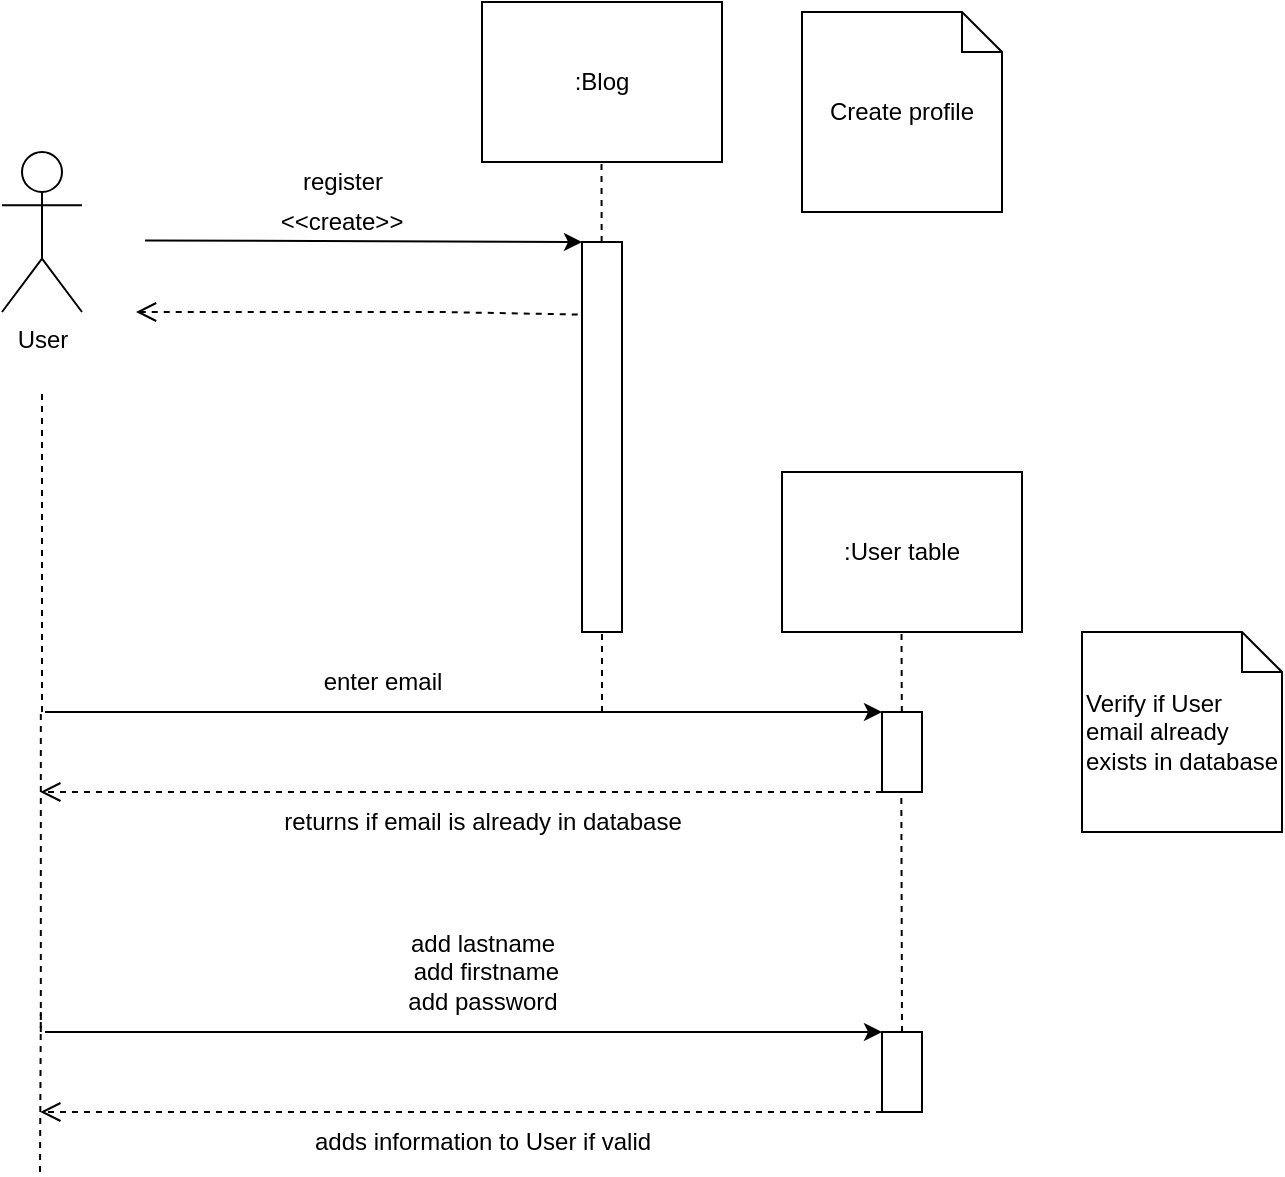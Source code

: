 <mxfile version="20.2.3" type="device"><diagram id="spdi2qjLgTtNmsL1iNhM" name="Page-1"><mxGraphModel dx="1146" dy="592" grid="1" gridSize="10" guides="1" tooltips="1" connect="1" arrows="1" fold="1" page="1" pageScale="1" pageWidth="850" pageHeight="1100" math="0" shadow="0"><root><mxCell id="0"/><mxCell id="1" parent="0"/><mxCell id="3" value="User" style="shape=umlActor;verticalLabelPosition=bottom;verticalAlign=top;html=1;" parent="1" vertex="1"><mxGeometry x="160" y="240" width="40" height="80" as="geometry"/></mxCell><mxCell id="8" value=":Blog" style="rounded=0;whiteSpace=wrap;html=1;" parent="1" vertex="1"><mxGeometry x="400" y="165" width="120" height="80" as="geometry"/></mxCell><mxCell id="10" value="" style="endArrow=none;dashed=1;html=1;entryX=0.5;entryY=1;entryDx=0;entryDy=0;startArrow=none;" parent="1" source="14" edge="1"><mxGeometry width="50" height="50" relative="1" as="geometry"><mxPoint x="460.25" y="325" as="sourcePoint"/><mxPoint x="459.75" y="245" as="targetPoint"/></mxGeometry></mxCell><mxCell id="11" value="" style="endArrow=classic;html=1;entryX=0;entryY=0;entryDx=0;entryDy=0;exitX=1.076;exitY=0.115;exitDx=0;exitDy=0;exitPerimeter=0;" parent="1" target="14" edge="1"><mxGeometry width="50" height="50" relative="1" as="geometry"><mxPoint x="231.52" y="284.2" as="sourcePoint"/><mxPoint x="440" y="285" as="targetPoint"/></mxGeometry></mxCell><mxCell id="14" value="" style="rounded=0;whiteSpace=wrap;html=1;" parent="1" vertex="1"><mxGeometry x="450" y="285" width="20" height="195" as="geometry"/></mxCell><mxCell id="16" value="&amp;lt;&amp;lt;create&amp;gt;&amp;gt;" style="text;html=1;strokeColor=none;fillColor=none;align=center;verticalAlign=middle;whiteSpace=wrap;rounded=0;" parent="1" vertex="1"><mxGeometry x="310" y="265" width="40" height="20" as="geometry"/></mxCell><mxCell id="22" value="register" style="text;html=1;align=center;verticalAlign=middle;resizable=0;points=[];autosize=1;strokeColor=none;fillColor=none;" parent="1" vertex="1"><mxGeometry x="300" y="240" width="60" height="30" as="geometry"/></mxCell><mxCell id="25" value="" style="endArrow=none;dashed=1;html=1;entryX=0.5;entryY=1;entryDx=0;entryDy=0;exitX=0.5;exitY=0;exitDx=0;exitDy=0;" parent="1" edge="1"><mxGeometry width="50" height="50" relative="1" as="geometry"><mxPoint x="460" y="520" as="sourcePoint"/><mxPoint x="460" y="480" as="targetPoint"/></mxGeometry></mxCell><mxCell id="27" value="Create profile" style="shape=note;size=20;whiteSpace=wrap;html=1;" parent="1" vertex="1"><mxGeometry x="560" y="170" width="100" height="100" as="geometry"/></mxCell><mxCell id="28" value="Verify if User email already exists in database" style="shape=note;size=20;whiteSpace=wrap;html=1;align=left;" parent="1" vertex="1"><mxGeometry x="700" y="480" width="100" height="100" as="geometry"/></mxCell><mxCell id="45" value="" style="endArrow=none;dashed=1;html=1;" parent="1" edge="1"><mxGeometry width="50" height="50" relative="1" as="geometry"><mxPoint x="180" y="520" as="sourcePoint"/><mxPoint x="180" y="360" as="targetPoint"/></mxGeometry></mxCell><mxCell id="55" value="" style="html=1;verticalAlign=bottom;endArrow=open;dashed=1;endSize=8;rounded=0;entryX=1;entryY=1;entryDx=0;entryDy=0;exitX=-0.107;exitY=0.186;exitDx=0;exitDy=0;exitPerimeter=0;" parent="1" source="14" edge="1"><mxGeometry relative="1" as="geometry"><mxPoint x="375" y="320.4" as="sourcePoint"/><mxPoint x="227" y="320" as="targetPoint"/><Array as="points"><mxPoint x="380" y="320"/></Array></mxGeometry></mxCell><mxCell id="K10mXw7lWHsyTxslwUvE-61" value="" style="endArrow=classic;html=1;exitX=1.076;exitY=0.115;exitDx=0;exitDy=0;exitPerimeter=0;" edge="1" parent="1"><mxGeometry width="50" height="50" relative="1" as="geometry"><mxPoint x="181.52" y="520" as="sourcePoint"/><mxPoint x="600" y="520" as="targetPoint"/></mxGeometry></mxCell><mxCell id="K10mXw7lWHsyTxslwUvE-62" value="enter email" style="text;html=1;align=center;verticalAlign=middle;resizable=0;points=[];autosize=1;strokeColor=none;fillColor=none;fontColor=#000000;" vertex="1" parent="1"><mxGeometry x="310" y="490" width="80" height="30" as="geometry"/></mxCell><mxCell id="K10mXw7lWHsyTxslwUvE-63" value=":User table" style="rounded=0;whiteSpace=wrap;html=1;" vertex="1" parent="1"><mxGeometry x="550" y="400" width="120" height="80" as="geometry"/></mxCell><mxCell id="K10mXw7lWHsyTxslwUvE-64" value="" style="endArrow=none;dashed=1;html=1;entryX=0.5;entryY=1;entryDx=0;entryDy=0;startArrow=none;" edge="1" parent="1" source="K10mXw7lWHsyTxslwUvE-65"><mxGeometry width="50" height="50" relative="1" as="geometry"><mxPoint x="610.25" y="560" as="sourcePoint"/><mxPoint x="609.75" y="480" as="targetPoint"/></mxGeometry></mxCell><mxCell id="K10mXw7lWHsyTxslwUvE-65" value="" style="rounded=0;whiteSpace=wrap;html=1;" vertex="1" parent="1"><mxGeometry x="600" y="520" width="20" height="40" as="geometry"/></mxCell><mxCell id="K10mXw7lWHsyTxslwUvE-66" value="" style="endArrow=none;dashed=1;html=1;entryX=0.5;entryY=1;entryDx=0;entryDy=0;" edge="1" parent="1"><mxGeometry width="50" height="50" relative="1" as="geometry"><mxPoint x="610" y="680" as="sourcePoint"/><mxPoint x="609.66" y="560" as="targetPoint"/></mxGeometry></mxCell><mxCell id="K10mXw7lWHsyTxslwUvE-67" value="" style="html=1;verticalAlign=bottom;endArrow=open;dashed=1;endSize=8;rounded=0;entryX=1;entryY=1;entryDx=0;entryDy=0;exitX=0;exitY=1;exitDx=0;exitDy=0;" edge="1" parent="1" source="K10mXw7lWHsyTxslwUvE-65"><mxGeometry relative="1" as="geometry"><mxPoint x="400.0" y="561.27" as="sourcePoint"/><mxPoint x="179.14" y="560" as="targetPoint"/><Array as="points"><mxPoint x="332.14" y="560"/></Array></mxGeometry></mxCell><mxCell id="K10mXw7lWHsyTxslwUvE-68" value="returns if email is already in database" style="text;html=1;align=center;verticalAlign=middle;resizable=0;points=[];autosize=1;strokeColor=none;fillColor=none;fontColor=#000000;" vertex="1" parent="1"><mxGeometry x="290" y="560" width="220" height="30" as="geometry"/></mxCell><mxCell id="K10mXw7lWHsyTxslwUvE-69" value="" style="endArrow=none;dashed=1;html=1;" edge="1" parent="1"><mxGeometry width="50" height="50" relative="1" as="geometry"><mxPoint x="179.41" y="680" as="sourcePoint"/><mxPoint x="179.41" y="520" as="targetPoint"/></mxGeometry></mxCell><mxCell id="K10mXw7lWHsyTxslwUvE-70" value="" style="endArrow=classic;html=1;exitX=1.076;exitY=0.115;exitDx=0;exitDy=0;exitPerimeter=0;" edge="1" parent="1"><mxGeometry width="50" height="50" relative="1" as="geometry"><mxPoint x="181.52" y="680" as="sourcePoint"/><mxPoint x="600" y="680" as="targetPoint"/></mxGeometry></mxCell><mxCell id="K10mXw7lWHsyTxslwUvE-71" value="&lt;div&gt;add lastname&lt;/div&gt;&lt;div&gt;&amp;nbsp;add firstname&lt;/div&gt;&lt;div&gt;add password&lt;/div&gt;" style="text;html=1;align=center;verticalAlign=middle;resizable=0;points=[];autosize=1;strokeColor=none;fillColor=none;fontColor=#000000;" vertex="1" parent="1"><mxGeometry x="350" y="620" width="100" height="60" as="geometry"/></mxCell><mxCell id="K10mXw7lWHsyTxslwUvE-72" value="" style="rounded=0;whiteSpace=wrap;html=1;" vertex="1" parent="1"><mxGeometry x="600" y="680" width="20" height="40" as="geometry"/></mxCell><mxCell id="K10mXw7lWHsyTxslwUvE-73" value="" style="html=1;verticalAlign=bottom;endArrow=open;dashed=1;endSize=8;rounded=0;entryX=1;entryY=1;entryDx=0;entryDy=0;exitX=0;exitY=1;exitDx=0;exitDy=0;" edge="1" parent="1"><mxGeometry relative="1" as="geometry"><mxPoint x="600" y="720" as="sourcePoint"/><mxPoint x="179.14" y="720" as="targetPoint"/><Array as="points"><mxPoint x="332.14" y="720"/></Array></mxGeometry></mxCell><mxCell id="K10mXw7lWHsyTxslwUvE-74" value="adds information to User if valid" style="text;html=1;align=center;verticalAlign=middle;resizable=0;points=[];autosize=1;strokeColor=none;fillColor=none;fontColor=#000000;" vertex="1" parent="1"><mxGeometry x="305" y="720" width="190" height="30" as="geometry"/></mxCell><mxCell id="K10mXw7lWHsyTxslwUvE-75" value="" style="endArrow=none;dashed=1;html=1;" edge="1" parent="1"><mxGeometry width="50" height="50" relative="1" as="geometry"><mxPoint x="179" y="750" as="sourcePoint"/><mxPoint x="179.41" y="670" as="targetPoint"/></mxGeometry></mxCell></root></mxGraphModel></diagram></mxfile>